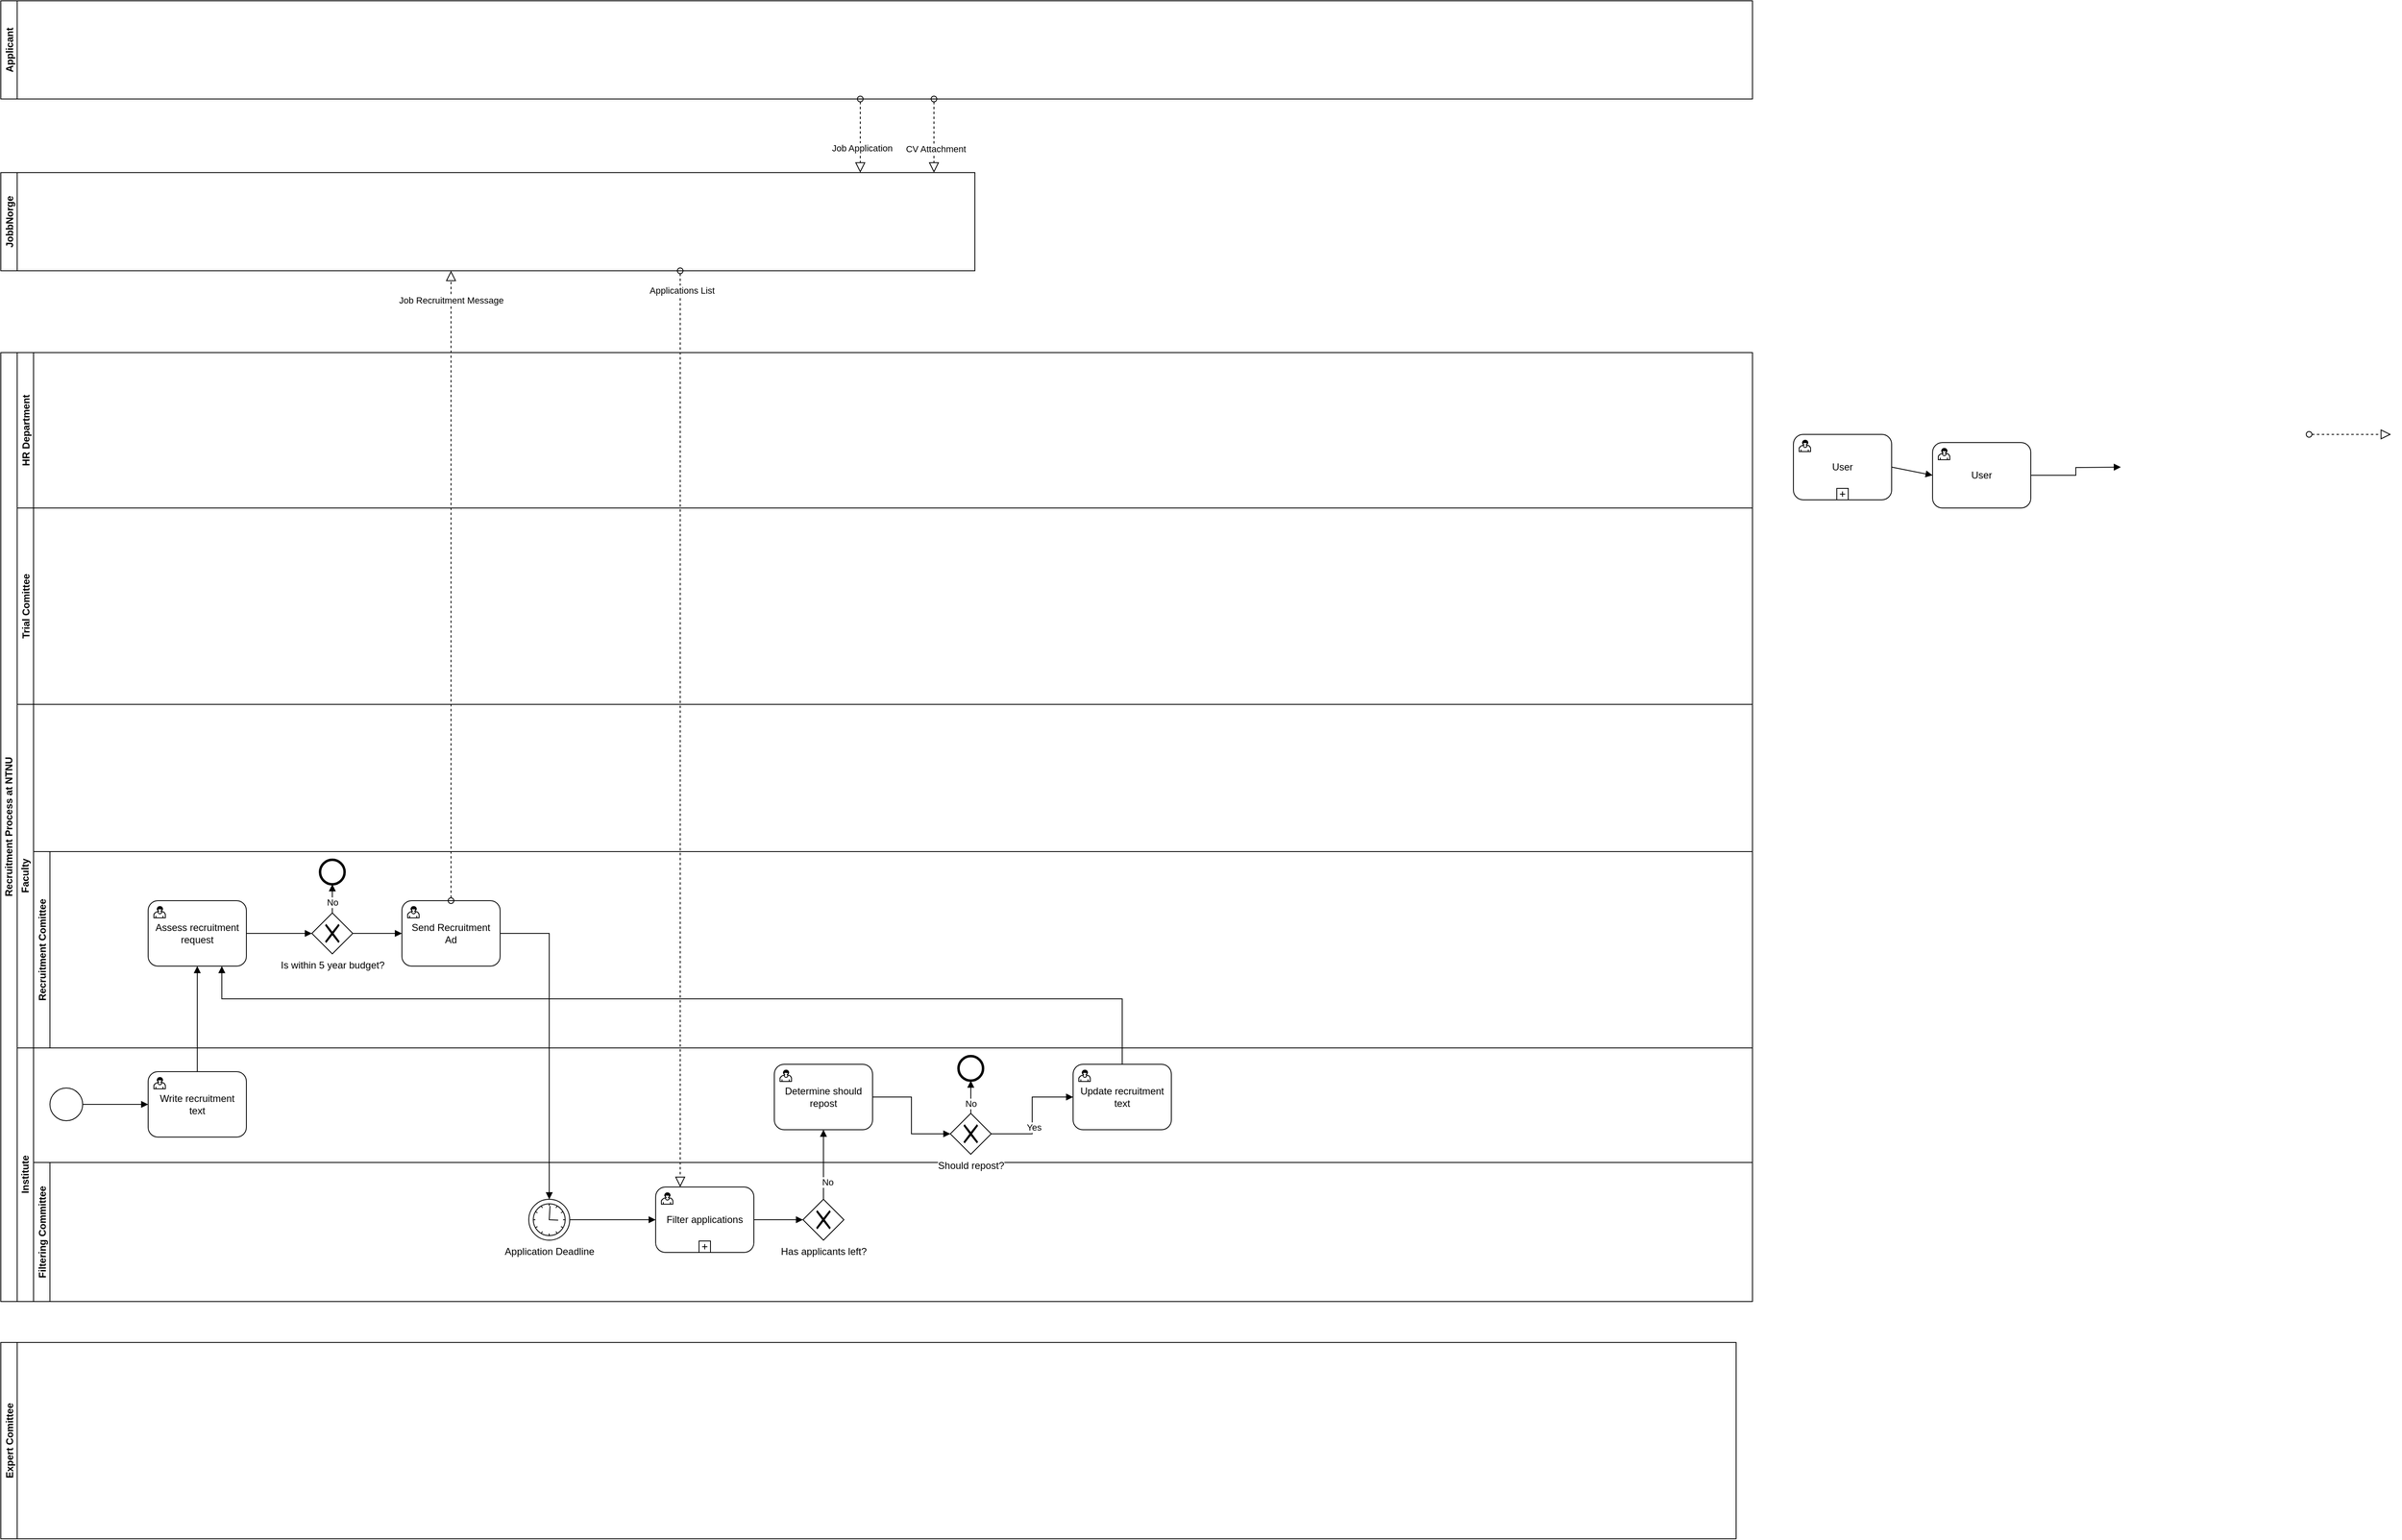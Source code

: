<mxfile version="13.9.1" type="github">
  <diagram name="Page-1" id="2a216829-ef6e-dabb-86c1-c78162f3ba2b">
    <mxGraphModel dx="4327" dy="3699" grid="1" gridSize="10" guides="1" tooltips="1" connect="1" arrows="1" fold="1" page="1" pageScale="1" pageWidth="1654" pageHeight="1169" background="#ffffff" math="0" shadow="0">
      <root>
        <mxCell id="0" />
        <mxCell id="1" parent="0" />
        <mxCell id="eHfQy5FBiY7wrmqpAAzu-1" value="Recruitment Process at NTNU" style="swimlane;html=1;childLayout=stackLayout;resizeParent=1;resizeParentMax=0;horizontal=0;startSize=20;horizontalStack=0;" vertex="1" parent="1">
          <mxGeometry x="130" y="270" width="2140" height="1160" as="geometry" />
        </mxCell>
        <mxCell id="eHfQy5FBiY7wrmqpAAzu-23" value="HR Department" style="swimlane;startSize=20;horizontal=0;" vertex="1" parent="eHfQy5FBiY7wrmqpAAzu-1">
          <mxGeometry x="20" width="2120" height="190" as="geometry" />
        </mxCell>
        <mxCell id="eHfQy5FBiY7wrmqpAAzu-24" value="Trial Comittee" style="swimlane;startSize=20;horizontal=0;" vertex="1" parent="eHfQy5FBiY7wrmqpAAzu-1">
          <mxGeometry x="20" y="190" width="2120" height="240" as="geometry" />
        </mxCell>
        <mxCell id="eHfQy5FBiY7wrmqpAAzu-2" value="Faculty" style="swimlane;html=1;startSize=20;horizontal=0;" vertex="1" parent="eHfQy5FBiY7wrmqpAAzu-1">
          <mxGeometry x="20" y="430" width="2120" height="420" as="geometry" />
        </mxCell>
        <mxCell id="eHfQy5FBiY7wrmqpAAzu-19" value="Recruitment Comittee" style="swimlane;startSize=20;horizontal=0;" vertex="1" parent="eHfQy5FBiY7wrmqpAAzu-2">
          <mxGeometry x="20" y="180" width="2100" height="240" as="geometry" />
        </mxCell>
        <mxCell id="eHfQy5FBiY7wrmqpAAzu-42" style="edgeStyle=orthogonalEdgeStyle;rounded=0;orthogonalLoop=1;jettySize=auto;html=1;entryX=0;entryY=0.5;entryDx=0;entryDy=0;endArrow=block;endFill=1;" edge="1" parent="eHfQy5FBiY7wrmqpAAzu-19" source="eHfQy5FBiY7wrmqpAAzu-37" target="eHfQy5FBiY7wrmqpAAzu-41">
          <mxGeometry relative="1" as="geometry" />
        </mxCell>
        <mxCell id="eHfQy5FBiY7wrmqpAAzu-37" value="Assess recruitment&lt;br&gt;request" style="html=1;whiteSpace=wrap;rounded=1;dropTarget=0;" vertex="1" parent="eHfQy5FBiY7wrmqpAAzu-19">
          <mxGeometry x="140" y="60" width="120" height="80" as="geometry" />
        </mxCell>
        <mxCell id="eHfQy5FBiY7wrmqpAAzu-38" value="" style="html=1;shape=mxgraph.bpmn.user_task;outlineConnect=0;" vertex="1" parent="eHfQy5FBiY7wrmqpAAzu-37">
          <mxGeometry width="14" height="14" relative="1" as="geometry">
            <mxPoint x="7" y="7" as="offset" />
          </mxGeometry>
        </mxCell>
        <mxCell id="eHfQy5FBiY7wrmqpAAzu-41" value="Is within 5 year budget?" style="shape=mxgraph.bpmn.shape;html=1;verticalLabelPosition=bottom;labelBackgroundColor=#ffffff;verticalAlign=top;align=center;perimeter=rhombusPerimeter;background=gateway;outlineConnect=0;outline=none;symbol=exclusiveGw;" vertex="1" parent="eHfQy5FBiY7wrmqpAAzu-19">
          <mxGeometry x="340" y="75" width="50" height="50" as="geometry" />
        </mxCell>
        <mxCell id="eHfQy5FBiY7wrmqpAAzu-44" value="" style="shape=mxgraph.bpmn.shape;html=1;verticalLabelPosition=bottom;labelBackgroundColor=#ffffff;verticalAlign=top;align=center;perimeter=ellipsePerimeter;outlineConnect=0;outline=end;symbol=general;" vertex="1" parent="eHfQy5FBiY7wrmqpAAzu-19">
          <mxGeometry x="350" y="10" width="30" height="30" as="geometry" />
        </mxCell>
        <mxCell id="eHfQy5FBiY7wrmqpAAzu-43" style="edgeStyle=orthogonalEdgeStyle;rounded=0;orthogonalLoop=1;jettySize=auto;html=1;endArrow=block;endFill=1;entryX=0.5;entryY=1;entryDx=0;entryDy=0;" edge="1" parent="eHfQy5FBiY7wrmqpAAzu-19" source="eHfQy5FBiY7wrmqpAAzu-41" target="eHfQy5FBiY7wrmqpAAzu-44">
          <mxGeometry relative="1" as="geometry">
            <mxPoint x="365" y="50" as="targetPoint" />
          </mxGeometry>
        </mxCell>
        <mxCell id="eHfQy5FBiY7wrmqpAAzu-45" value="No" style="edgeLabel;html=1;align=center;verticalAlign=middle;resizable=0;points=[];" vertex="1" connectable="0" parent="eHfQy5FBiY7wrmqpAAzu-43">
          <mxGeometry x="-0.398" relative="1" as="geometry">
            <mxPoint as="offset" />
          </mxGeometry>
        </mxCell>
        <mxCell id="eHfQy5FBiY7wrmqpAAzu-47" value="Send Recruitment&lt;br&gt;Ad" style="html=1;whiteSpace=wrap;rounded=1;dropTarget=0;" vertex="1" parent="eHfQy5FBiY7wrmqpAAzu-19">
          <mxGeometry x="450" y="60" width="120" height="80" as="geometry" />
        </mxCell>
        <mxCell id="eHfQy5FBiY7wrmqpAAzu-48" value="" style="html=1;shape=mxgraph.bpmn.user_task;outlineConnect=0;" vertex="1" parent="eHfQy5FBiY7wrmqpAAzu-47">
          <mxGeometry width="14" height="14" relative="1" as="geometry">
            <mxPoint x="7" y="7" as="offset" />
          </mxGeometry>
        </mxCell>
        <mxCell id="eHfQy5FBiY7wrmqpAAzu-46" style="edgeStyle=orthogonalEdgeStyle;rounded=0;orthogonalLoop=1;jettySize=auto;html=1;endArrow=block;endFill=1;entryX=0;entryY=0.5;entryDx=0;entryDy=0;" edge="1" parent="eHfQy5FBiY7wrmqpAAzu-19" source="eHfQy5FBiY7wrmqpAAzu-41" target="eHfQy5FBiY7wrmqpAAzu-47">
          <mxGeometry relative="1" as="geometry">
            <mxPoint x="440" y="100" as="targetPoint" />
          </mxGeometry>
        </mxCell>
        <mxCell id="eHfQy5FBiY7wrmqpAAzu-49" value="" style="startArrow=oval;startFill=0;startSize=7;endArrow=block;endFill=0;endSize=10;dashed=1;html=1;exitX=0.5;exitY=0;exitDx=0;exitDy=0;" edge="1" parent="eHfQy5FBiY7wrmqpAAzu-2" source="eHfQy5FBiY7wrmqpAAzu-47">
          <mxGeometry width="100" relative="1" as="geometry">
            <mxPoint x="520" y="120" as="sourcePoint" />
            <mxPoint x="530" y="-530" as="targetPoint" />
          </mxGeometry>
        </mxCell>
        <mxCell id="eHfQy5FBiY7wrmqpAAzu-51" value="Job Recruitment Message" style="edgeLabel;html=1;align=center;verticalAlign=middle;resizable=0;points=[];" vertex="1" connectable="0" parent="eHfQy5FBiY7wrmqpAAzu-49">
          <mxGeometry x="0.909" relative="1" as="geometry">
            <mxPoint y="1" as="offset" />
          </mxGeometry>
        </mxCell>
        <mxCell id="eHfQy5FBiY7wrmqpAAzu-4" value="Institute" style="swimlane;html=1;startSize=20;horizontal=0;" vertex="1" parent="eHfQy5FBiY7wrmqpAAzu-1">
          <mxGeometry x="20" y="850" width="2120" height="310" as="geometry" />
        </mxCell>
        <mxCell id="eHfQy5FBiY7wrmqpAAzu-18" value="Filtering Committee" style="swimlane;startSize=20;horizontal=0;" vertex="1" parent="eHfQy5FBiY7wrmqpAAzu-4">
          <mxGeometry x="20" y="140" width="2100" height="170" as="geometry" />
        </mxCell>
        <mxCell id="eHfQy5FBiY7wrmqpAAzu-57" style="edgeStyle=orthogonalEdgeStyle;rounded=0;orthogonalLoop=1;jettySize=auto;html=1;entryX=0;entryY=0.5;entryDx=0;entryDy=0;endArrow=block;endFill=1;" edge="1" parent="eHfQy5FBiY7wrmqpAAzu-18" source="eHfQy5FBiY7wrmqpAAzu-53" target="eHfQy5FBiY7wrmqpAAzu-54">
          <mxGeometry relative="1" as="geometry" />
        </mxCell>
        <mxCell id="eHfQy5FBiY7wrmqpAAzu-53" value="Application Deadline" style="shape=mxgraph.bpmn.shape;html=1;verticalLabelPosition=bottom;labelBackgroundColor=#ffffff;verticalAlign=top;align=center;perimeter=ellipsePerimeter;outlineConnect=0;outline=standard;symbol=timer;" vertex="1" parent="eHfQy5FBiY7wrmqpAAzu-18">
          <mxGeometry x="605" y="45" width="50" height="50" as="geometry" />
        </mxCell>
        <mxCell id="eHfQy5FBiY7wrmqpAAzu-61" style="edgeStyle=orthogonalEdgeStyle;rounded=0;orthogonalLoop=1;jettySize=auto;html=1;entryX=0;entryY=0.5;entryDx=0;entryDy=0;endArrow=block;endFill=1;" edge="1" parent="eHfQy5FBiY7wrmqpAAzu-18" source="eHfQy5FBiY7wrmqpAAzu-54" target="eHfQy5FBiY7wrmqpAAzu-60">
          <mxGeometry relative="1" as="geometry" />
        </mxCell>
        <mxCell id="eHfQy5FBiY7wrmqpAAzu-54" value="Filter applications" style="html=1;whiteSpace=wrap;rounded=1;dropTarget=0;" vertex="1" parent="eHfQy5FBiY7wrmqpAAzu-18">
          <mxGeometry x="760" y="30" width="120" height="80" as="geometry" />
        </mxCell>
        <mxCell id="eHfQy5FBiY7wrmqpAAzu-55" value="" style="html=1;shape=mxgraph.bpmn.user_task;outlineConnect=0;" vertex="1" parent="eHfQy5FBiY7wrmqpAAzu-54">
          <mxGeometry width="14" height="14" relative="1" as="geometry">
            <mxPoint x="7" y="7" as="offset" />
          </mxGeometry>
        </mxCell>
        <mxCell id="eHfQy5FBiY7wrmqpAAzu-56" value="" style="html=1;shape=plus;outlineConnect=0;" vertex="1" parent="eHfQy5FBiY7wrmqpAAzu-54">
          <mxGeometry x="0.5" y="1" width="14" height="14" relative="1" as="geometry">
            <mxPoint x="-7" y="-14" as="offset" />
          </mxGeometry>
        </mxCell>
        <mxCell id="eHfQy5FBiY7wrmqpAAzu-60" value="Has applicants left?" style="shape=mxgraph.bpmn.shape;html=1;verticalLabelPosition=bottom;labelBackgroundColor=#ffffff;verticalAlign=top;align=center;perimeter=rhombusPerimeter;background=gateway;outlineConnect=0;outline=none;symbol=exclusiveGw;" vertex="1" parent="eHfQy5FBiY7wrmqpAAzu-18">
          <mxGeometry x="940" y="45" width="50" height="50" as="geometry" />
        </mxCell>
        <mxCell id="eHfQy5FBiY7wrmqpAAzu-30" value="" style="shape=mxgraph.bpmn.shape;html=1;verticalLabelPosition=bottom;labelBackgroundColor=#ffffff;verticalAlign=top;align=center;perimeter=ellipsePerimeter;outlineConnect=0;outline=standard;symbol=general;" vertex="1" parent="eHfQy5FBiY7wrmqpAAzu-4">
          <mxGeometry x="40" y="49" width="40" height="40" as="geometry" />
        </mxCell>
        <mxCell id="eHfQy5FBiY7wrmqpAAzu-32" value="Write recruitment&lt;br&gt;text" style="html=1;whiteSpace=wrap;rounded=1;dropTarget=0;" vertex="1" parent="eHfQy5FBiY7wrmqpAAzu-4">
          <mxGeometry x="160" y="29" width="120" height="80" as="geometry" />
        </mxCell>
        <mxCell id="eHfQy5FBiY7wrmqpAAzu-33" value="" style="html=1;shape=mxgraph.bpmn.user_task;outlineConnect=0;" vertex="1" parent="eHfQy5FBiY7wrmqpAAzu-32">
          <mxGeometry width="14" height="14" relative="1" as="geometry">
            <mxPoint x="7" y="7" as="offset" />
          </mxGeometry>
        </mxCell>
        <mxCell id="eHfQy5FBiY7wrmqpAAzu-31" style="edgeStyle=orthogonalEdgeStyle;rounded=0;orthogonalLoop=1;jettySize=auto;html=1;endArrow=block;endFill=1;entryX=0;entryY=0.5;entryDx=0;entryDy=0;" edge="1" parent="eHfQy5FBiY7wrmqpAAzu-4" source="eHfQy5FBiY7wrmqpAAzu-30" target="eHfQy5FBiY7wrmqpAAzu-32">
          <mxGeometry relative="1" as="geometry">
            <mxPoint x="150" y="69" as="targetPoint" />
          </mxGeometry>
        </mxCell>
        <mxCell id="eHfQy5FBiY7wrmqpAAzu-66" style="edgeStyle=orthogonalEdgeStyle;rounded=0;orthogonalLoop=1;jettySize=auto;html=1;entryX=0;entryY=0.5;entryDx=0;entryDy=0;endArrow=block;endFill=1;" edge="1" parent="eHfQy5FBiY7wrmqpAAzu-4" source="eHfQy5FBiY7wrmqpAAzu-63" target="eHfQy5FBiY7wrmqpAAzu-65">
          <mxGeometry relative="1" as="geometry" />
        </mxCell>
        <mxCell id="eHfQy5FBiY7wrmqpAAzu-63" value="Determine should repost" style="html=1;whiteSpace=wrap;rounded=1;dropTarget=0;" vertex="1" parent="eHfQy5FBiY7wrmqpAAzu-4">
          <mxGeometry x="925" y="20" width="120" height="80" as="geometry" />
        </mxCell>
        <mxCell id="eHfQy5FBiY7wrmqpAAzu-64" value="" style="html=1;shape=mxgraph.bpmn.user_task;outlineConnect=0;" vertex="1" parent="eHfQy5FBiY7wrmqpAAzu-63">
          <mxGeometry width="14" height="14" relative="1" as="geometry">
            <mxPoint x="7" y="7" as="offset" />
          </mxGeometry>
        </mxCell>
        <mxCell id="eHfQy5FBiY7wrmqpAAzu-62" style="edgeStyle=orthogonalEdgeStyle;rounded=0;orthogonalLoop=1;jettySize=auto;html=1;endArrow=block;endFill=1;entryX=0.5;entryY=1;entryDx=0;entryDy=0;" edge="1" parent="eHfQy5FBiY7wrmqpAAzu-4" source="eHfQy5FBiY7wrmqpAAzu-60" target="eHfQy5FBiY7wrmqpAAzu-63">
          <mxGeometry relative="1" as="geometry">
            <mxPoint x="1080" y="190" as="targetPoint" />
          </mxGeometry>
        </mxCell>
        <mxCell id="eHfQy5FBiY7wrmqpAAzu-73" value="No" style="edgeLabel;html=1;align=center;verticalAlign=middle;resizable=0;points=[];" vertex="1" connectable="0" parent="eHfQy5FBiY7wrmqpAAzu-62">
          <mxGeometry x="-0.508" y="-5" relative="1" as="geometry">
            <mxPoint as="offset" />
          </mxGeometry>
        </mxCell>
        <mxCell id="eHfQy5FBiY7wrmqpAAzu-68" value="Update recruitment text" style="html=1;whiteSpace=wrap;rounded=1;dropTarget=0;" vertex="1" parent="eHfQy5FBiY7wrmqpAAzu-4">
          <mxGeometry x="1290" y="20" width="120" height="80" as="geometry" />
        </mxCell>
        <mxCell id="eHfQy5FBiY7wrmqpAAzu-69" value="" style="html=1;shape=mxgraph.bpmn.user_task;outlineConnect=0;" vertex="1" parent="eHfQy5FBiY7wrmqpAAzu-68">
          <mxGeometry width="14" height="14" relative="1" as="geometry">
            <mxPoint x="7" y="7" as="offset" />
          </mxGeometry>
        </mxCell>
        <mxCell id="eHfQy5FBiY7wrmqpAAzu-65" value="Should repost?" style="shape=mxgraph.bpmn.shape;html=1;verticalLabelPosition=bottom;labelBackgroundColor=#ffffff;verticalAlign=top;align=center;perimeter=rhombusPerimeter;background=gateway;outlineConnect=0;outline=none;symbol=exclusiveGw;" vertex="1" parent="eHfQy5FBiY7wrmqpAAzu-4">
          <mxGeometry x="1140" y="80" width="50" height="50" as="geometry" />
        </mxCell>
        <mxCell id="eHfQy5FBiY7wrmqpAAzu-67" style="edgeStyle=orthogonalEdgeStyle;rounded=0;orthogonalLoop=1;jettySize=auto;html=1;endArrow=block;endFill=1;entryX=0;entryY=0.5;entryDx=0;entryDy=0;" edge="1" parent="eHfQy5FBiY7wrmqpAAzu-4" source="eHfQy5FBiY7wrmqpAAzu-65" target="eHfQy5FBiY7wrmqpAAzu-68">
          <mxGeometry relative="1" as="geometry">
            <mxPoint x="1330" y="110" as="targetPoint" />
          </mxGeometry>
        </mxCell>
        <mxCell id="eHfQy5FBiY7wrmqpAAzu-71" value="Yes" style="edgeLabel;html=1;align=center;verticalAlign=middle;resizable=0;points=[];" vertex="1" connectable="0" parent="eHfQy5FBiY7wrmqpAAzu-67">
          <mxGeometry x="-0.2" y="-2" relative="1" as="geometry">
            <mxPoint as="offset" />
          </mxGeometry>
        </mxCell>
        <mxCell id="eHfQy5FBiY7wrmqpAAzu-77" value="" style="shape=mxgraph.bpmn.shape;html=1;verticalLabelPosition=bottom;labelBackgroundColor=#ffffff;verticalAlign=top;align=center;perimeter=ellipsePerimeter;outlineConnect=0;outline=end;symbol=general;" vertex="1" parent="eHfQy5FBiY7wrmqpAAzu-4">
          <mxGeometry x="1150" y="10" width="30" height="30" as="geometry" />
        </mxCell>
        <mxCell id="eHfQy5FBiY7wrmqpAAzu-40" style="edgeStyle=orthogonalEdgeStyle;rounded=0;orthogonalLoop=1;jettySize=auto;html=1;entryX=0.5;entryY=1;entryDx=0;entryDy=0;endArrow=block;endFill=1;" edge="1" parent="eHfQy5FBiY7wrmqpAAzu-1" source="eHfQy5FBiY7wrmqpAAzu-32">
          <mxGeometry relative="1" as="geometry">
            <mxPoint x="240" y="750" as="targetPoint" />
          </mxGeometry>
        </mxCell>
        <mxCell id="eHfQy5FBiY7wrmqpAAzu-52" style="edgeStyle=orthogonalEdgeStyle;rounded=0;orthogonalLoop=1;jettySize=auto;html=1;endArrow=block;endFill=1;" edge="1" parent="eHfQy5FBiY7wrmqpAAzu-1" source="eHfQy5FBiY7wrmqpAAzu-47" target="eHfQy5FBiY7wrmqpAAzu-53">
          <mxGeometry relative="1" as="geometry">
            <mxPoint x="670" y="1040" as="targetPoint" />
          </mxGeometry>
        </mxCell>
        <mxCell id="eHfQy5FBiY7wrmqpAAzu-70" style="edgeStyle=orthogonalEdgeStyle;rounded=0;orthogonalLoop=1;jettySize=auto;html=1;entryX=0.75;entryY=1;entryDx=0;entryDy=0;endArrow=block;endFill=1;exitX=0.5;exitY=0;exitDx=0;exitDy=0;" edge="1" parent="eHfQy5FBiY7wrmqpAAzu-1" source="eHfQy5FBiY7wrmqpAAzu-68" target="eHfQy5FBiY7wrmqpAAzu-37">
          <mxGeometry relative="1" as="geometry">
            <Array as="points">
              <mxPoint x="1370" y="790" />
              <mxPoint x="270" y="790" />
            </Array>
          </mxGeometry>
        </mxCell>
        <mxCell id="eHfQy5FBiY7wrmqpAAzu-5" value="User" style="html=1;whiteSpace=wrap;rounded=1;dropTarget=0;" vertex="1" parent="1">
          <mxGeometry x="2320" y="370" width="120" height="80" as="geometry" />
        </mxCell>
        <mxCell id="eHfQy5FBiY7wrmqpAAzu-6" value="" style="html=1;shape=mxgraph.bpmn.user_task;outlineConnect=0;" vertex="1" parent="eHfQy5FBiY7wrmqpAAzu-5">
          <mxGeometry width="14" height="14" relative="1" as="geometry">
            <mxPoint x="7" y="7" as="offset" />
          </mxGeometry>
        </mxCell>
        <mxCell id="eHfQy5FBiY7wrmqpAAzu-7" value="" style="html=1;shape=plus;outlineConnect=0;" vertex="1" parent="eHfQy5FBiY7wrmqpAAzu-5">
          <mxGeometry x="0.5" y="1" width="14" height="14" relative="1" as="geometry">
            <mxPoint x="-7" y="-14" as="offset" />
          </mxGeometry>
        </mxCell>
        <mxCell id="eHfQy5FBiY7wrmqpAAzu-12" style="edgeStyle=orthogonalEdgeStyle;rounded=0;orthogonalLoop=1;jettySize=auto;html=1;endArrow=block;endFill=1;" edge="1" parent="1" source="eHfQy5FBiY7wrmqpAAzu-8">
          <mxGeometry relative="1" as="geometry">
            <mxPoint x="2720" y="410" as="targetPoint" />
          </mxGeometry>
        </mxCell>
        <mxCell id="eHfQy5FBiY7wrmqpAAzu-8" value="User" style="html=1;whiteSpace=wrap;rounded=1;dropTarget=0;" vertex="1" parent="1">
          <mxGeometry x="2490" y="380" width="120" height="80" as="geometry" />
        </mxCell>
        <mxCell id="eHfQy5FBiY7wrmqpAAzu-9" value="" style="html=1;shape=mxgraph.bpmn.user_task;outlineConnect=0;" vertex="1" parent="eHfQy5FBiY7wrmqpAAzu-8">
          <mxGeometry width="14" height="14" relative="1" as="geometry">
            <mxPoint x="7" y="7" as="offset" />
          </mxGeometry>
        </mxCell>
        <mxCell id="eHfQy5FBiY7wrmqpAAzu-11" value="" style="endArrow=block;endFill=1;endSize=6;html=1;exitX=1;exitY=0.5;exitDx=0;exitDy=0;entryX=0;entryY=0.5;entryDx=0;entryDy=0;" edge="1" parent="1" source="eHfQy5FBiY7wrmqpAAzu-5" target="eHfQy5FBiY7wrmqpAAzu-8">
          <mxGeometry width="100" relative="1" as="geometry">
            <mxPoint x="850" y="530" as="sourcePoint" />
            <mxPoint x="950" y="530" as="targetPoint" />
          </mxGeometry>
        </mxCell>
        <mxCell id="eHfQy5FBiY7wrmqpAAzu-14" value="" style="startArrow=oval;startFill=0;startSize=7;endArrow=block;endFill=0;endSize=10;dashed=1;html=1;" edge="1" parent="1">
          <mxGeometry width="100" relative="1" as="geometry">
            <mxPoint x="2950" y="370" as="sourcePoint" />
            <mxPoint x="3050" y="370" as="targetPoint" />
          </mxGeometry>
        </mxCell>
        <mxCell id="eHfQy5FBiY7wrmqpAAzu-15" value="JobbNorge" style="swimlane;startSize=20;horizontal=0;" vertex="1" parent="1">
          <mxGeometry x="130" y="50" width="1190" height="120" as="geometry" />
        </mxCell>
        <mxCell id="eHfQy5FBiY7wrmqpAAzu-25" value="Applicant" style="swimlane;startSize=20;horizontal=0;" vertex="1" parent="1">
          <mxGeometry x="130" y="-160" width="2140" height="120" as="geometry" />
        </mxCell>
        <mxCell id="eHfQy5FBiY7wrmqpAAzu-26" value="" style="startArrow=oval;startFill=0;startSize=7;endArrow=block;endFill=0;endSize=10;dashed=1;html=1;" edge="1" parent="1">
          <mxGeometry width="100" relative="1" as="geometry">
            <mxPoint x="1180" y="-40" as="sourcePoint" />
            <mxPoint x="1180" y="50" as="targetPoint" />
          </mxGeometry>
        </mxCell>
        <mxCell id="eHfQy5FBiY7wrmqpAAzu-27" value="Job Application" style="edgeLabel;html=1;align=center;verticalAlign=middle;resizable=0;points=[];" vertex="1" connectable="0" parent="eHfQy5FBiY7wrmqpAAzu-26">
          <mxGeometry x="-0.58" y="2" relative="1" as="geometry">
            <mxPoint y="41.18" as="offset" />
          </mxGeometry>
        </mxCell>
        <mxCell id="eHfQy5FBiY7wrmqpAAzu-28" value="" style="startArrow=oval;startFill=0;startSize=7;endArrow=block;endFill=0;endSize=10;dashed=1;html=1;" edge="1" parent="1">
          <mxGeometry width="100" relative="1" as="geometry">
            <mxPoint x="1270" y="-40" as="sourcePoint" />
            <mxPoint x="1270" y="50" as="targetPoint" />
          </mxGeometry>
        </mxCell>
        <mxCell id="eHfQy5FBiY7wrmqpAAzu-29" value="CV Attachment" style="edgeLabel;html=1;align=center;verticalAlign=middle;resizable=0;points=[];" vertex="1" connectable="0" parent="eHfQy5FBiY7wrmqpAAzu-28">
          <mxGeometry x="-0.58" y="2" relative="1" as="geometry">
            <mxPoint y="42" as="offset" />
          </mxGeometry>
        </mxCell>
        <mxCell id="eHfQy5FBiY7wrmqpAAzu-20" value="Expert Comittee" style="swimlane;startSize=20;horizontal=0;" vertex="1" parent="1">
          <mxGeometry x="130" y="1480" width="2120" height="240" as="geometry" />
        </mxCell>
        <mxCell id="eHfQy5FBiY7wrmqpAAzu-58" value="" style="startArrow=oval;startFill=0;startSize=7;endArrow=block;endFill=0;endSize=10;dashed=1;html=1;entryX=0.25;entryY=0;entryDx=0;entryDy=0;" edge="1" parent="1" target="eHfQy5FBiY7wrmqpAAzu-54">
          <mxGeometry width="100" relative="1" as="geometry">
            <mxPoint x="960" y="170" as="sourcePoint" />
            <mxPoint x="1080" y="220" as="targetPoint" />
          </mxGeometry>
        </mxCell>
        <mxCell id="eHfQy5FBiY7wrmqpAAzu-59" value="Applications List" style="edgeLabel;html=1;align=center;verticalAlign=middle;resizable=0;points=[];" vertex="1" connectable="0" parent="eHfQy5FBiY7wrmqpAAzu-58">
          <mxGeometry x="-0.955" y="2" relative="1" as="geometry">
            <mxPoint y="-1" as="offset" />
          </mxGeometry>
        </mxCell>
        <mxCell id="eHfQy5FBiY7wrmqpAAzu-76" style="edgeStyle=orthogonalEdgeStyle;rounded=0;orthogonalLoop=1;jettySize=auto;html=1;endArrow=block;endFill=1;" edge="1" parent="1" source="eHfQy5FBiY7wrmqpAAzu-65">
          <mxGeometry relative="1" as="geometry">
            <mxPoint x="1315" y="1160" as="targetPoint" />
          </mxGeometry>
        </mxCell>
        <mxCell id="eHfQy5FBiY7wrmqpAAzu-78" value="No" style="edgeLabel;html=1;align=center;verticalAlign=middle;resizable=0;points=[];" vertex="1" connectable="0" parent="eHfQy5FBiY7wrmqpAAzu-76">
          <mxGeometry x="-0.411" relative="1" as="geometry">
            <mxPoint as="offset" />
          </mxGeometry>
        </mxCell>
      </root>
    </mxGraphModel>
  </diagram>
</mxfile>
